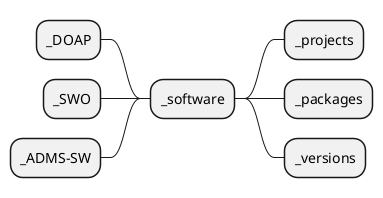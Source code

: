 {
  "sha1": "f6hj31nyj9xzotxtax4hhi00lvx35f0",
  "insertion": {
    "when": "2024-06-01T09:03:05.605Z",
    "url": "https://forum.plantuml.net/12800/mindmap-plus-minus-notation-should-support-removing-the-box",
    "user": "plantuml@gmail.com"
  }
}
@startmindmap
+ _software
++ _projects
++ _packages
++ _versions
-- _DOAP
-- _SWO
-- _ADMS-SW
@endmindmap
